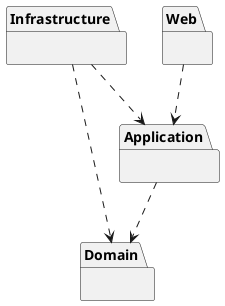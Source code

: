 @startuml
package Domain {

}

package Application{

}

package Infrastructure {

}

package Web {

}

Application ..> Domain
Infrastructure ..> Application
Infrastructure ..> Domain
Web ..> Application
@enduml